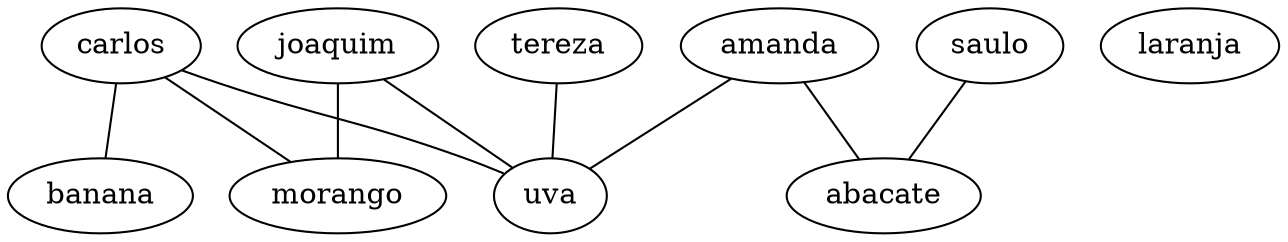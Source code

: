 strict graph "recomendações" {

  "carlos"
  "joaquim"
  "amanda"
  "saulo"
  "tereza"
  "abacate"
  "banana"
  "laranja"
  "morango"
  "uva"

  "carlos" -- "banana"  [peso=2]
  "carlos" -- "uva"  [peso=1]
  "carlos" -- "morango"  [peso=1]
  "joaquim" -- "morango"  [peso=2]
  "joaquim" -- "uva"  [peso=1]
  "amanda" -- "abacate"  [peso=3]
  "amanda" -- "uva"  [peso=1]
  "saulo" -- "abacate"  [peso=1]
  "tereza" -- "uva"  [peso=1]

}

